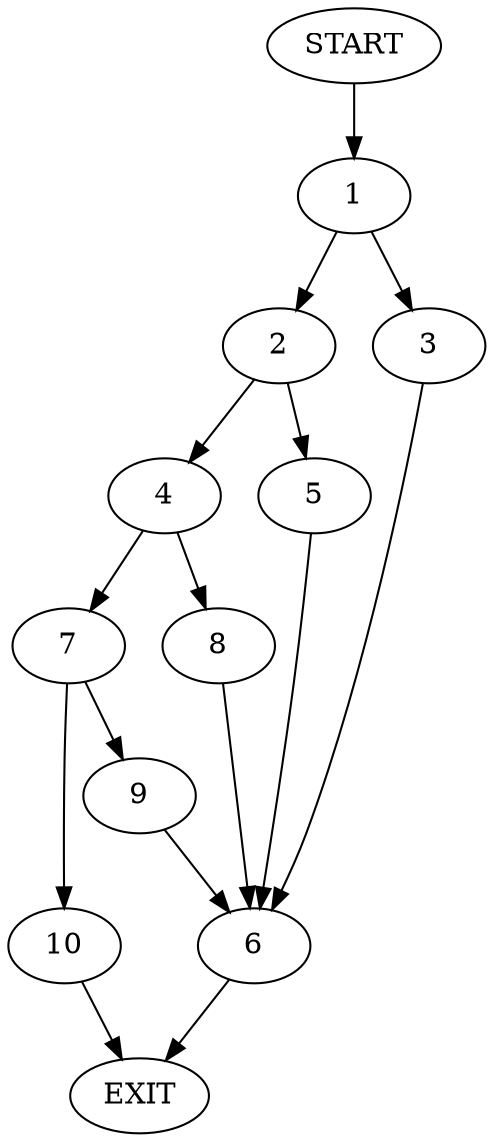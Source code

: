digraph {
0 [label="START"]
11 [label="EXIT"]
0 -> 1
1 -> 2
1 -> 3
2 -> 4
2 -> 5
3 -> 6
6 -> 11
4 -> 7
4 -> 8
5 -> 6
8 -> 6
7 -> 9
7 -> 10
10 -> 11
9 -> 6
}
